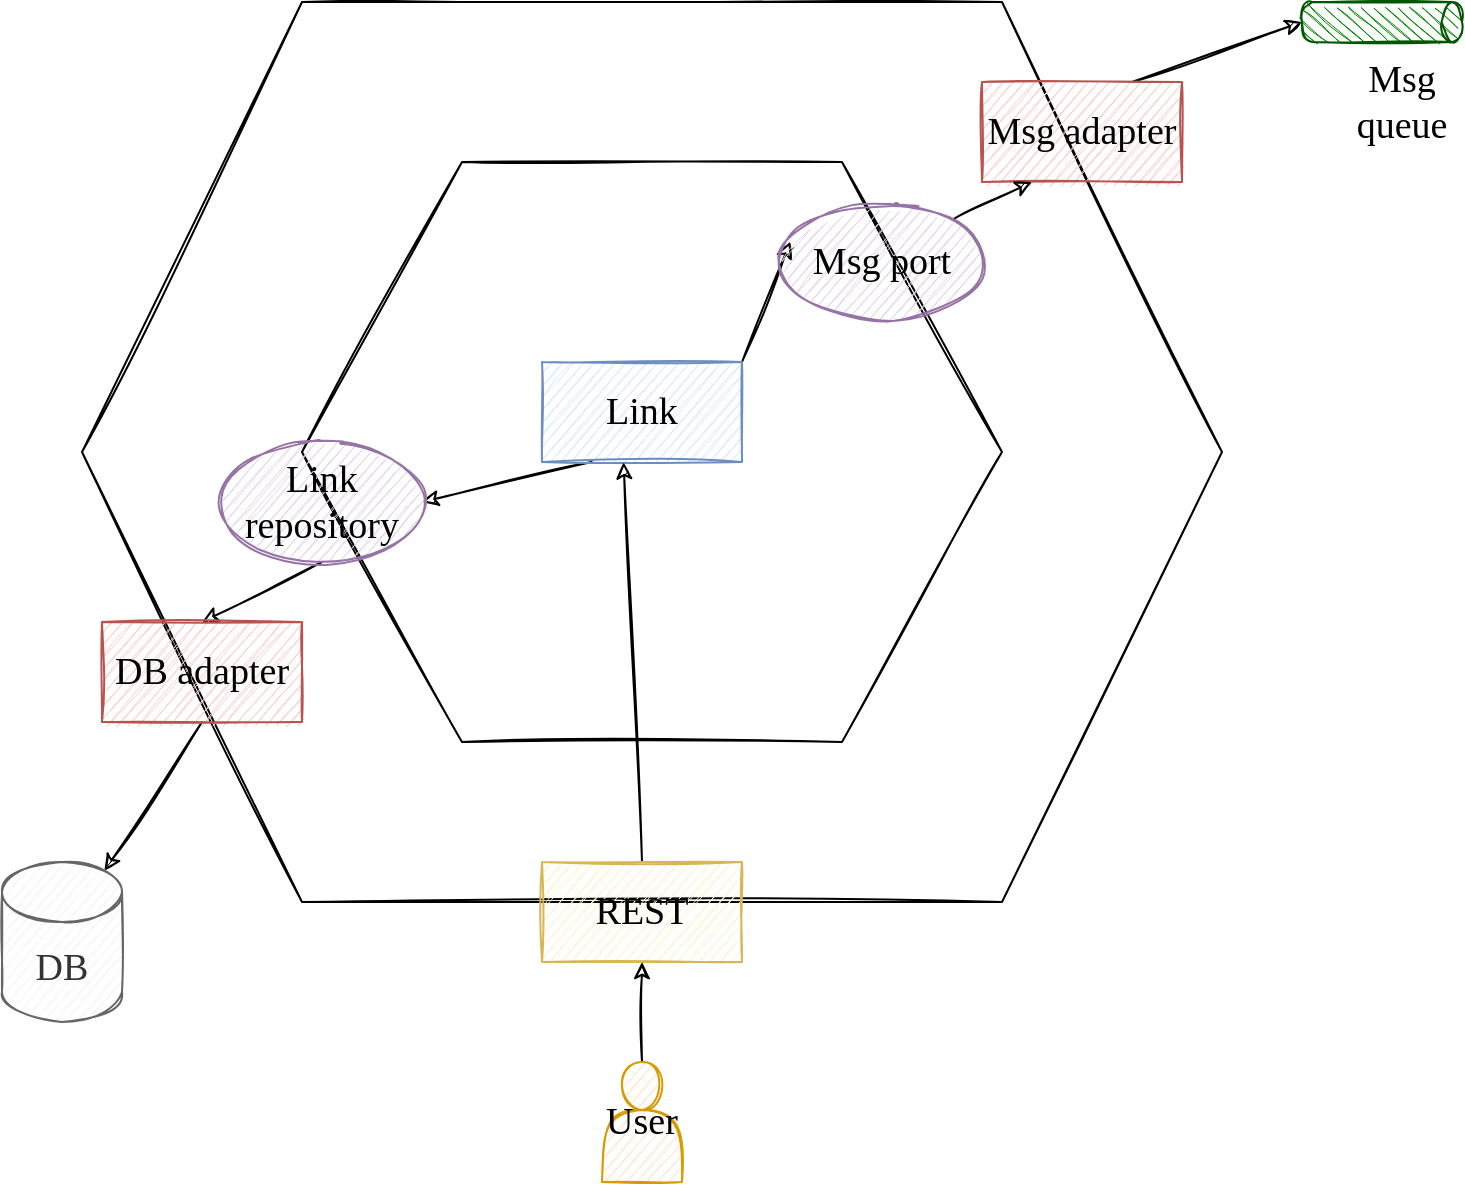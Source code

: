 <mxfile version="13.7.9" type="device"><diagram id="ULxyk6blyRaOlpJMgR-A" name="Page-1"><mxGraphModel dx="1086" dy="966" grid="1" gridSize="10" guides="1" tooltips="1" connect="1" arrows="1" fold="1" page="1" pageScale="1" pageWidth="850" pageHeight="1100" math="0" shadow="0"><root><mxCell id="0"/><mxCell id="1" parent="0"/><mxCell id="rDTSa1dVE0XmBI_BvH9A-1" value="" style="shape=hexagon;perimeter=hexagonPerimeter2;whiteSpace=wrap;html=1;fixedSize=1;size=110;sketch=1;" vertex="1" parent="1"><mxGeometry x="90" y="130" width="570" height="450" as="geometry"/></mxCell><mxCell id="rDTSa1dVE0XmBI_BvH9A-2" value="" style="shape=hexagon;perimeter=hexagonPerimeter2;whiteSpace=wrap;html=1;fixedSize=1;size=80;sketch=1;" vertex="1" parent="1"><mxGeometry x="200" y="210" width="350" height="290" as="geometry"/></mxCell><mxCell id="rDTSa1dVE0XmBI_BvH9A-3" value="DB" style="shape=cylinder3;whiteSpace=wrap;html=1;boundedLbl=1;backgroundOutline=1;size=15;sketch=1;fillColor=#f5f5f5;strokeColor=#666666;fontColor=#333333;fontFamily=Swanky and Moo Moo;fontSource=https%3A%2F%2Ffonts.googleapis.com%2Fcss%3Ffamily%3DSwanky%2Band%2BMoo%2BMoo;fontSize=19;" vertex="1" parent="1"><mxGeometry x="50" y="560" width="60" height="80" as="geometry"/></mxCell><mxCell id="rDTSa1dVE0XmBI_BvH9A-4" style="edgeStyle=none;rounded=0;sketch=1;orthogonalLoop=1;jettySize=auto;html=1;exitX=1;exitY=0;exitDx=0;exitDy=0;entryX=0.042;entryY=0.33;entryDx=0;entryDy=0;entryPerimeter=0;fontFamily=Swanky and Moo Moo;fontSize=19;" edge="1" parent="1" source="rDTSa1dVE0XmBI_BvH9A-6" target="rDTSa1dVE0XmBI_BvH9A-22"><mxGeometry relative="1" as="geometry"/></mxCell><mxCell id="rDTSa1dVE0XmBI_BvH9A-5" style="edgeStyle=none;rounded=0;sketch=1;orthogonalLoop=1;jettySize=auto;html=1;exitX=0.25;exitY=1;exitDx=0;exitDy=0;entryX=1;entryY=0.5;entryDx=0;entryDy=0;fontFamily=Swanky and Moo Moo;fontSize=19;" edge="1" parent="1" source="rDTSa1dVE0XmBI_BvH9A-6" target="rDTSa1dVE0XmBI_BvH9A-14"><mxGeometry relative="1" as="geometry"/></mxCell><mxCell id="rDTSa1dVE0XmBI_BvH9A-6" value="Link" style="rounded=0;whiteSpace=wrap;html=1;fontSize=19;sketch=1;fillColor=#dae8fc;strokeColor=#6c8ebf;fontFamily=Swanky and Moo Moo;fontSource=https%3A%2F%2Ffonts.googleapis.com%2Fcss%3Ffamily%3DSwanky%2Band%2BMoo%2BMoo;" vertex="1" parent="1"><mxGeometry x="320" y="310" width="100" height="50" as="geometry"/></mxCell><mxCell id="rDTSa1dVE0XmBI_BvH9A-10" style="edgeStyle=none;rounded=0;sketch=1;orthogonalLoop=1;jettySize=auto;html=1;exitX=0.5;exitY=0;exitDx=0;exitDy=0;entryX=0.408;entryY=1.003;entryDx=0;entryDy=0;entryPerimeter=0;fontFamily=Swanky and Moo Moo;fontSize=19;" edge="1" parent="1" source="rDTSa1dVE0XmBI_BvH9A-12" target="rDTSa1dVE0XmBI_BvH9A-6"><mxGeometry relative="1" as="geometry"/></mxCell><mxCell id="rDTSa1dVE0XmBI_BvH9A-12" value="REST" style="rounded=0;whiteSpace=wrap;html=1;fontSize=19;sketch=1;fillColor=#fff2cc;strokeColor=#d6b656;fontFamily=Swanky and Moo Moo;fontSource=https%3A%2F%2Ffonts.googleapis.com%2Fcss%3Ffamily%3DSwanky%2Band%2BMoo%2BMoo;" vertex="1" parent="1"><mxGeometry x="320" y="560" width="100" height="50" as="geometry"/></mxCell><mxCell id="rDTSa1dVE0XmBI_BvH9A-13" style="edgeStyle=none;rounded=0;sketch=1;orthogonalLoop=1;jettySize=auto;html=1;exitX=0.5;exitY=1;exitDx=0;exitDy=0;entryX=0.5;entryY=0;entryDx=0;entryDy=0;fontFamily=Swanky and Moo Moo;fontSize=19;" edge="1" parent="1" source="rDTSa1dVE0XmBI_BvH9A-14" target="rDTSa1dVE0XmBI_BvH9A-18"><mxGeometry relative="1" as="geometry"/></mxCell><mxCell id="rDTSa1dVE0XmBI_BvH9A-14" value="Link repository" style="ellipse;whiteSpace=wrap;html=1;align=center;sketch=1;fontFamily=Swanky and Moo Moo;fontSize=19;fillColor=#e1d5e7;strokeColor=#9673a6;" vertex="1" parent="1"><mxGeometry x="160" y="350" width="100" height="60" as="geometry"/></mxCell><mxCell id="rDTSa1dVE0XmBI_BvH9A-17" style="rounded=0;sketch=1;orthogonalLoop=1;jettySize=auto;html=1;exitX=0.5;exitY=1;exitDx=0;exitDy=0;entryX=0.855;entryY=0;entryDx=0;entryDy=4.35;entryPerimeter=0;fontFamily=Swanky and Moo Moo;fontSize=19;" edge="1" parent="1" source="rDTSa1dVE0XmBI_BvH9A-18" target="rDTSa1dVE0XmBI_BvH9A-3"><mxGeometry relative="1" as="geometry"/></mxCell><mxCell id="rDTSa1dVE0XmBI_BvH9A-18" value="DB adapter" style="rounded=0;whiteSpace=wrap;html=1;fontSize=19;sketch=1;fillColor=#f8cecc;strokeColor=#b85450;fontFamily=Swanky and Moo Moo;fontSource=https%3A%2F%2Ffonts.googleapis.com%2Fcss%3Ffamily%3DSwanky%2Band%2BMoo%2BMoo;" vertex="1" parent="1"><mxGeometry x="100" y="440" width="100" height="50" as="geometry"/></mxCell><mxCell id="rDTSa1dVE0XmBI_BvH9A-19" style="edgeStyle=none;rounded=0;sketch=1;orthogonalLoop=1;jettySize=auto;html=1;exitX=0.75;exitY=0;exitDx=0;exitDy=0;entryX=0.5;entryY=1;entryDx=0;entryDy=0;entryPerimeter=0;fontFamily=Swanky and Moo Moo;fontSize=19;" edge="1" parent="1" source="rDTSa1dVE0XmBI_BvH9A-20" target="rDTSa1dVE0XmBI_BvH9A-23"><mxGeometry relative="1" as="geometry"/></mxCell><mxCell id="rDTSa1dVE0XmBI_BvH9A-20" value="Msg adapter" style="rounded=0;whiteSpace=wrap;html=1;fontSize=19;sketch=1;fillColor=#f8cecc;strokeColor=#b85450;fontFamily=Swanky and Moo Moo;fontSource=https%3A%2F%2Ffonts.googleapis.com%2Fcss%3Ffamily%3DSwanky%2Band%2BMoo%2BMoo;" vertex="1" parent="1"><mxGeometry x="540" y="170" width="100" height="50" as="geometry"/></mxCell><mxCell id="rDTSa1dVE0XmBI_BvH9A-21" style="edgeStyle=none;rounded=0;sketch=1;orthogonalLoop=1;jettySize=auto;html=1;exitX=1;exitY=0;exitDx=0;exitDy=0;entryX=0.25;entryY=1;entryDx=0;entryDy=0;fontFamily=Swanky and Moo Moo;fontSize=19;" edge="1" parent="1" source="rDTSa1dVE0XmBI_BvH9A-22" target="rDTSa1dVE0XmBI_BvH9A-20"><mxGeometry relative="1" as="geometry"/></mxCell><mxCell id="rDTSa1dVE0XmBI_BvH9A-22" value="Msg port" style="ellipse;whiteSpace=wrap;html=1;align=center;sketch=1;fontFamily=Swanky and Moo Moo;fontSize=19;fillColor=#e1d5e7;strokeColor=#9673a6;" vertex="1" parent="1"><mxGeometry x="440" y="230" width="100" height="60" as="geometry"/></mxCell><mxCell id="rDTSa1dVE0XmBI_BvH9A-23" value="" style="shape=cylinder3;whiteSpace=wrap;html=1;boundedLbl=1;backgroundOutline=1;size=5.103;sketch=1;fontFamily=Swanky and Moo Moo;fontSize=19;rotation=90;fillColor=#008a00;strokeColor=#005700;fontColor=#ffffff;" vertex="1" parent="1"><mxGeometry x="730" y="100" width="20" height="80" as="geometry"/></mxCell><mxCell id="rDTSa1dVE0XmBI_BvH9A-24" value="Msg queue" style="text;html=1;strokeColor=none;fillColor=none;align=center;verticalAlign=middle;whiteSpace=wrap;rounded=0;sketch=1;fontFamily=Swanky and Moo Moo;fontSize=19;" vertex="1" parent="1"><mxGeometry x="730" y="170" width="40" height="20" as="geometry"/></mxCell><mxCell id="rDTSa1dVE0XmBI_BvH9A-25" style="edgeStyle=none;rounded=0;sketch=1;orthogonalLoop=1;jettySize=auto;html=1;exitX=0.5;exitY=0;exitDx=0;exitDy=0;entryX=0.5;entryY=1;entryDx=0;entryDy=0;fontFamily=Swanky and Moo Moo;fontSize=19;" edge="1" parent="1" source="rDTSa1dVE0XmBI_BvH9A-26" target="rDTSa1dVE0XmBI_BvH9A-12"><mxGeometry relative="1" as="geometry"/></mxCell><mxCell id="rDTSa1dVE0XmBI_BvH9A-26" value="User" style="shape=actor;whiteSpace=wrap;html=1;sketch=1;fontFamily=Swanky and Moo Moo;fontSize=19;fillColor=#ffe6cc;strokeColor=#d79b00;" vertex="1" parent="1"><mxGeometry x="350" y="660" width="40" height="60" as="geometry"/></mxCell></root></mxGraphModel></diagram></mxfile>